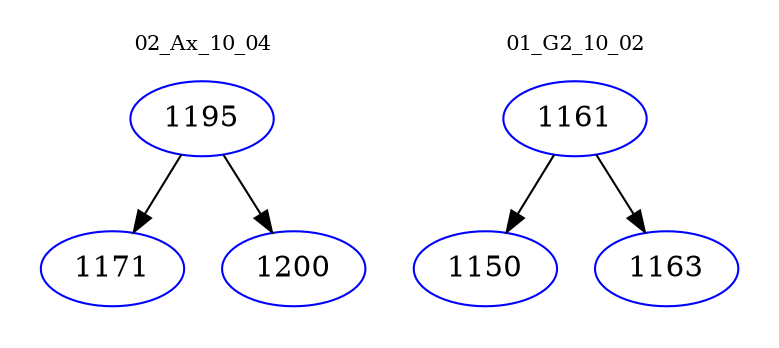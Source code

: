 digraph{
subgraph cluster_0 {
color = white
label = "02_Ax_10_04";
fontsize=10;
T0_1195 [label="1195", color="blue"]
T0_1195 -> T0_1171 [color="black"]
T0_1171 [label="1171", color="blue"]
T0_1195 -> T0_1200 [color="black"]
T0_1200 [label="1200", color="blue"]
}
subgraph cluster_1 {
color = white
label = "01_G2_10_02";
fontsize=10;
T1_1161 [label="1161", color="blue"]
T1_1161 -> T1_1150 [color="black"]
T1_1150 [label="1150", color="blue"]
T1_1161 -> T1_1163 [color="black"]
T1_1163 [label="1163", color="blue"]
}
}
